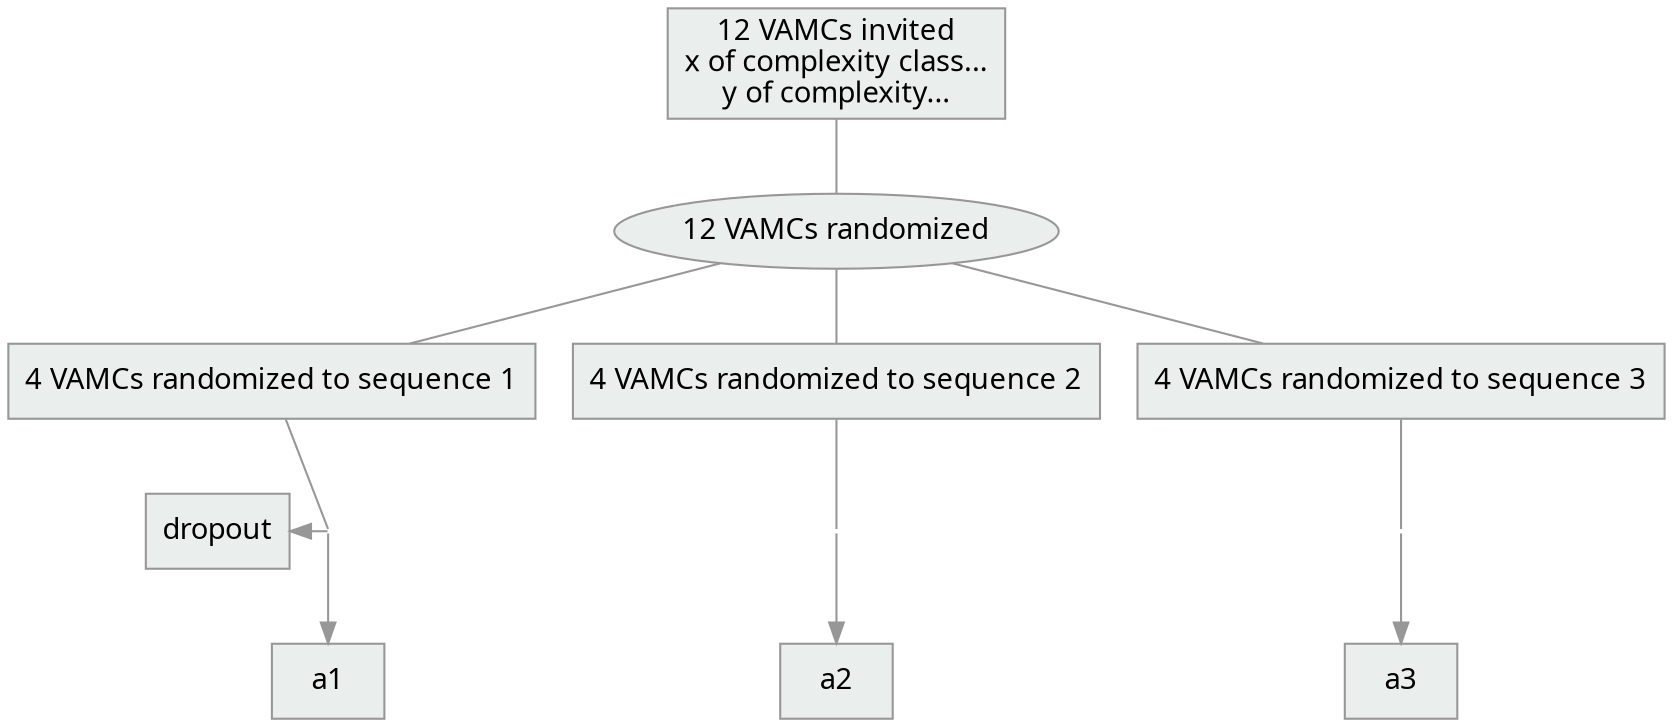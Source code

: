 digraph  {

node [style=filled, fillcolor="#EAEEED", fontname="Trebuchet MS", color="#979797"]
edge [color="#979797"]

# Top nodes

root [shape=rectangle, label="12 VAMCs invited\nx of complexity class...\ny of complexity...", style=filled, fillcolor="#EAEEED"];

randomize [label="12 VAMCs randomized"];

c1 [shape=rectangle, label="4 VAMCs randomized to sequence 1"];
c2 [shape=rectangle, label="4 VAMCs randomized to sequence 2"];
c3 [shape=rectangle, label="4 VAMCs randomized to sequence 3"];





# Edges

root -> randomize [arrowhead="none"];
randomize -> c1 [arrowhead="none"];
randomize -> c2 [arrowhead="none"];
randomize -> c3 [arrowhead="none"];




########
# subgraph bottom_part {
# splines = ortho;

dropout [shape=rectangle];  # Order matters!

n1 [fixedsize = true,
			height = 0,
			shape = point,
			style = invis,
			shape = point];
n2 [fixedsize = true,
			height = 0,
			shape = point,
			style = invis,
			shape = point];
n3 [fixedsize = true,
			height = 0,
			shape = point,
			style = invis,
			shape = point];

a1 [shape=rectangle];
a2 [shape=rectangle];
a3 [shape=rectangle];

# Edges

c1 -> n1 [arrowhead = "none"];
c2 -> n2 [arrowhead = "none"];
c3 -> n3 [arrowhead = "none"];

n1 -> a1;
n2 -> a2;
n3 -> a3;

c1 -> dropout [style = invis];  # ad hoc
n1 -> dropout [constraint = false];
dropout -> a1 [style = invis, constraint = false];  # ad hoc

# }

}
